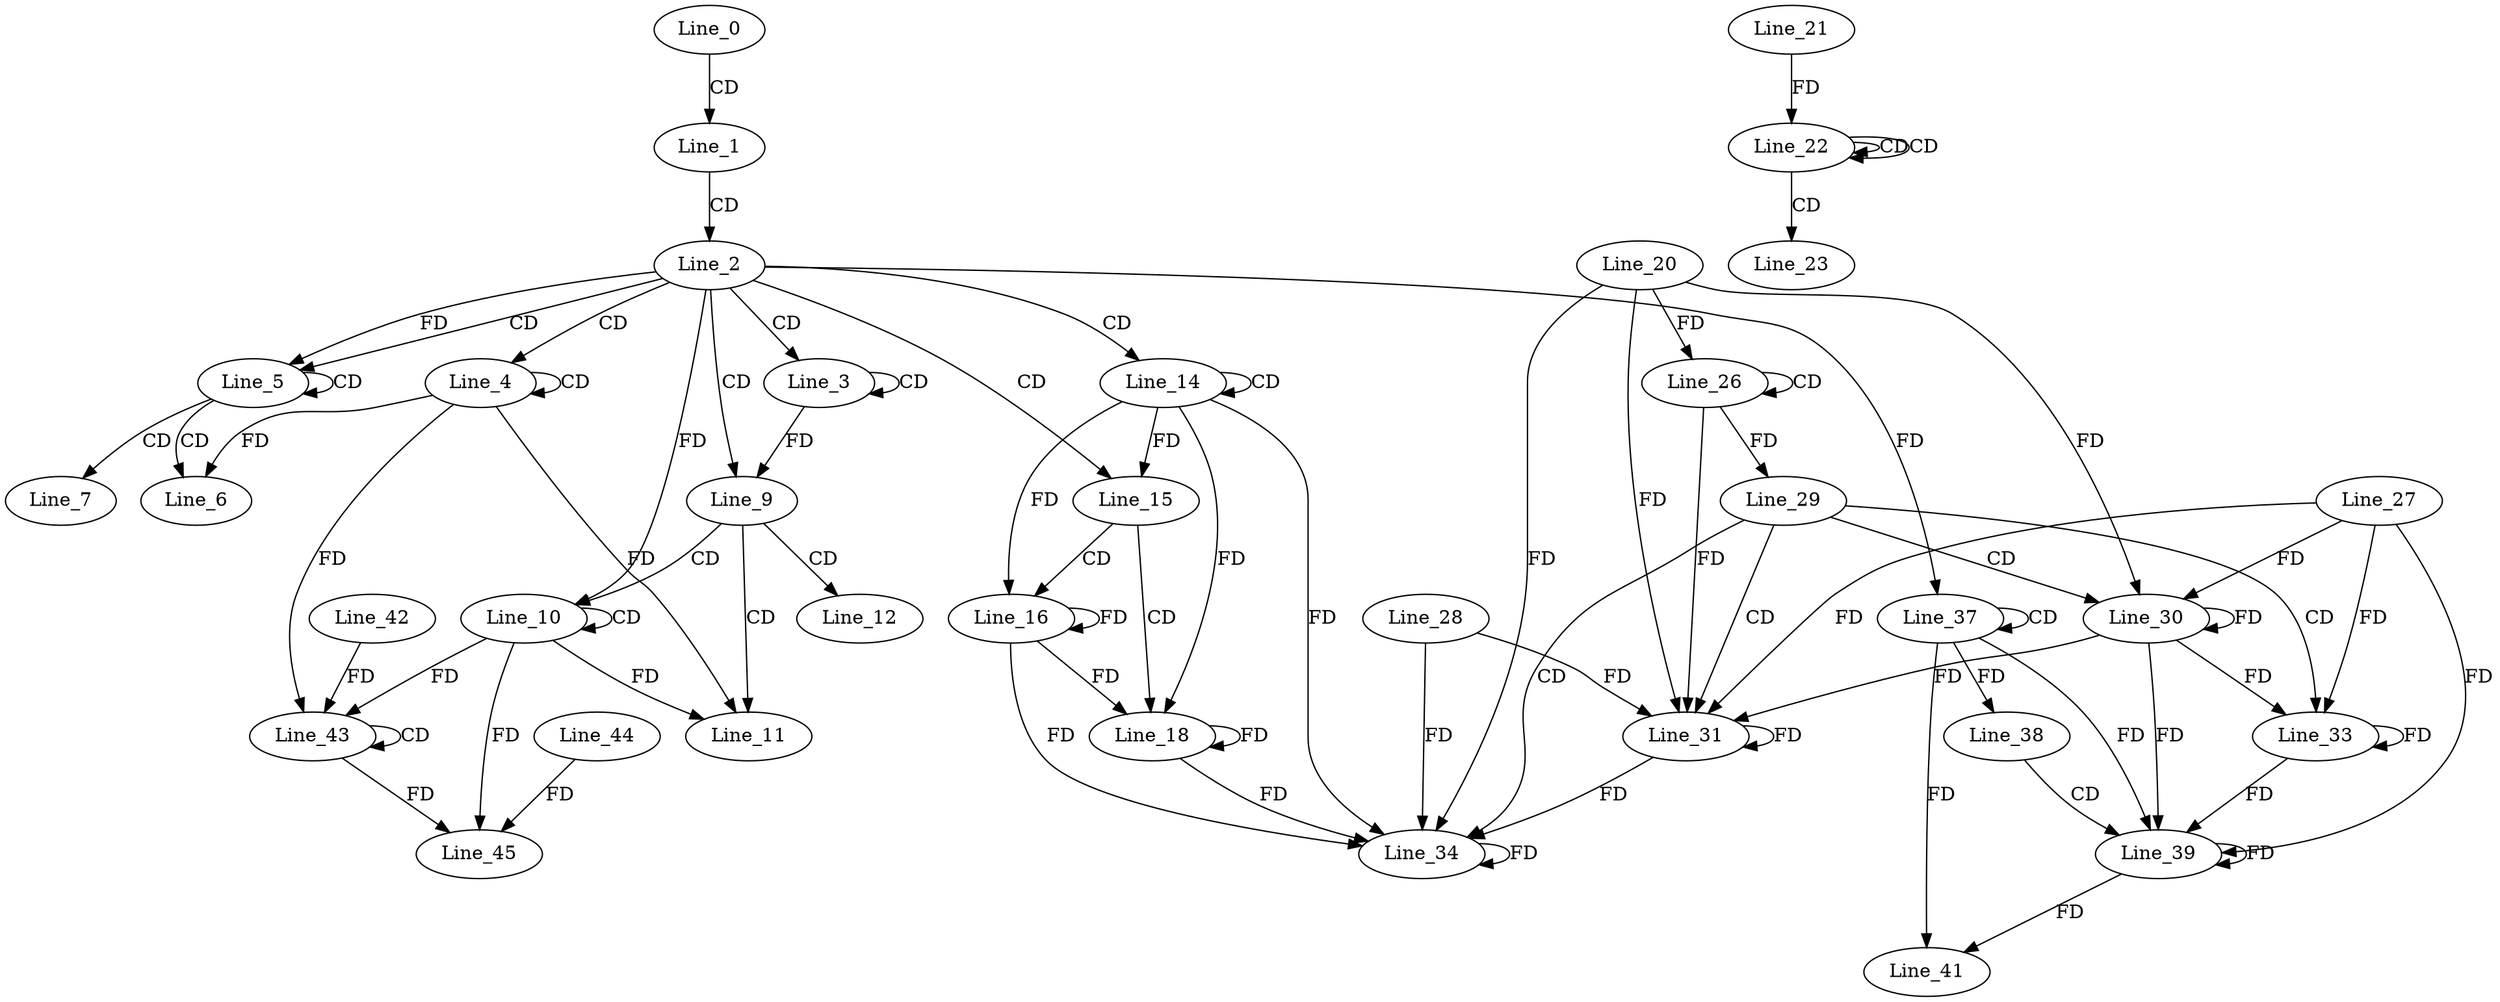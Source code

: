 digraph G {
  Line_0;
  Line_1;
  Line_2;
  Line_3;
  Line_3;
  Line_4;
  Line_4;
  Line_5;
  Line_5;
  Line_6;
  Line_7;
  Line_9;
  Line_9;
  Line_10;
  Line_10;
  Line_10;
  Line_11;
  Line_11;
  Line_12;
  Line_14;
  Line_14;
  Line_15;
  Line_16;
  Line_18;
  Line_22;
  Line_22;
  Line_22;
  Line_21;
  Line_23;
  Line_26;
  Line_26;
  Line_20;
  Line_29;
  Line_30;
  Line_27;
  Line_30;
  Line_31;
  Line_28;
  Line_31;
  Line_33;
  Line_34;
  Line_37;
  Line_37;
  Line_38;
  Line_39;
  Line_41;
  Line_43;
  Line_43;
  Line_42;
  Line_45;
  Line_44;
  Line_0 -> Line_1 [ label="CD" ];
  Line_1 -> Line_2 [ label="CD" ];
  Line_2 -> Line_3 [ label="CD" ];
  Line_3 -> Line_3 [ label="CD" ];
  Line_2 -> Line_4 [ label="CD" ];
  Line_4 -> Line_4 [ label="CD" ];
  Line_2 -> Line_5 [ label="CD" ];
  Line_5 -> Line_5 [ label="CD" ];
  Line_2 -> Line_5 [ label="FD" ];
  Line_5 -> Line_6 [ label="CD" ];
  Line_4 -> Line_6 [ label="FD" ];
  Line_5 -> Line_7 [ label="CD" ];
  Line_2 -> Line_9 [ label="CD" ];
  Line_3 -> Line_9 [ label="FD" ];
  Line_9 -> Line_10 [ label="CD" ];
  Line_10 -> Line_10 [ label="CD" ];
  Line_2 -> Line_10 [ label="FD" ];
  Line_9 -> Line_11 [ label="CD" ];
  Line_10 -> Line_11 [ label="FD" ];
  Line_4 -> Line_11 [ label="FD" ];
  Line_9 -> Line_12 [ label="CD" ];
  Line_2 -> Line_14 [ label="CD" ];
  Line_14 -> Line_14 [ label="CD" ];
  Line_2 -> Line_15 [ label="CD" ];
  Line_14 -> Line_15 [ label="FD" ];
  Line_15 -> Line_16 [ label="CD" ];
  Line_14 -> Line_16 [ label="FD" ];
  Line_16 -> Line_16 [ label="FD" ];
  Line_15 -> Line_18 [ label="CD" ];
  Line_14 -> Line_18 [ label="FD" ];
  Line_16 -> Line_18 [ label="FD" ];
  Line_18 -> Line_18 [ label="FD" ];
  Line_22 -> Line_22 [ label="CD" ];
  Line_22 -> Line_22 [ label="CD" ];
  Line_21 -> Line_22 [ label="FD" ];
  Line_22 -> Line_23 [ label="CD" ];
  Line_26 -> Line_26 [ label="CD" ];
  Line_20 -> Line_26 [ label="FD" ];
  Line_26 -> Line_29 [ label="FD" ];
  Line_29 -> Line_30 [ label="CD" ];
  Line_27 -> Line_30 [ label="FD" ];
  Line_30 -> Line_30 [ label="FD" ];
  Line_20 -> Line_30 [ label="FD" ];
  Line_29 -> Line_31 [ label="CD" ];
  Line_28 -> Line_31 [ label="FD" ];
  Line_31 -> Line_31 [ label="FD" ];
  Line_27 -> Line_31 [ label="FD" ];
  Line_30 -> Line_31 [ label="FD" ];
  Line_20 -> Line_31 [ label="FD" ];
  Line_26 -> Line_31 [ label="FD" ];
  Line_29 -> Line_33 [ label="CD" ];
  Line_27 -> Line_33 [ label="FD" ];
  Line_30 -> Line_33 [ label="FD" ];
  Line_33 -> Line_33 [ label="FD" ];
  Line_29 -> Line_34 [ label="CD" ];
  Line_28 -> Line_34 [ label="FD" ];
  Line_31 -> Line_34 [ label="FD" ];
  Line_34 -> Line_34 [ label="FD" ];
  Line_20 -> Line_34 [ label="FD" ];
  Line_14 -> Line_34 [ label="FD" ];
  Line_16 -> Line_34 [ label="FD" ];
  Line_18 -> Line_34 [ label="FD" ];
  Line_37 -> Line_37 [ label="CD" ];
  Line_2 -> Line_37 [ label="FD" ];
  Line_37 -> Line_38 [ label="FD" ];
  Line_38 -> Line_39 [ label="CD" ];
  Line_37 -> Line_39 [ label="FD" ];
  Line_39 -> Line_39 [ label="FD" ];
  Line_27 -> Line_39 [ label="FD" ];
  Line_30 -> Line_39 [ label="FD" ];
  Line_33 -> Line_39 [ label="FD" ];
  Line_37 -> Line_41 [ label="FD" ];
  Line_39 -> Line_41 [ label="FD" ];
  Line_43 -> Line_43 [ label="CD" ];
  Line_4 -> Line_43 [ label="FD" ];
  Line_10 -> Line_43 [ label="FD" ];
  Line_42 -> Line_43 [ label="FD" ];
  Line_10 -> Line_45 [ label="FD" ];
  Line_43 -> Line_45 [ label="FD" ];
  Line_44 -> Line_45 [ label="FD" ];
}
